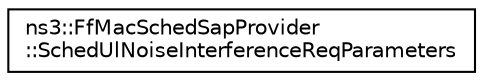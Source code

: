 digraph "Graphical Class Hierarchy"
{
 // LATEX_PDF_SIZE
  edge [fontname="Helvetica",fontsize="10",labelfontname="Helvetica",labelfontsize="10"];
  node [fontname="Helvetica",fontsize="10",shape=record];
  rankdir="LR";
  Node0 [label="ns3::FfMacSchedSapProvider\l::SchedUlNoiseInterferenceReqParameters",height=0.2,width=0.4,color="black", fillcolor="white", style="filled",URL="$structns3_1_1_ff_mac_sched_sap_provider_1_1_sched_ul_noise_interference_req_parameters.html",tooltip="Parameters of the SCHED_UL_NOISE_INTERFERENCE_REQ primitive."];
}
